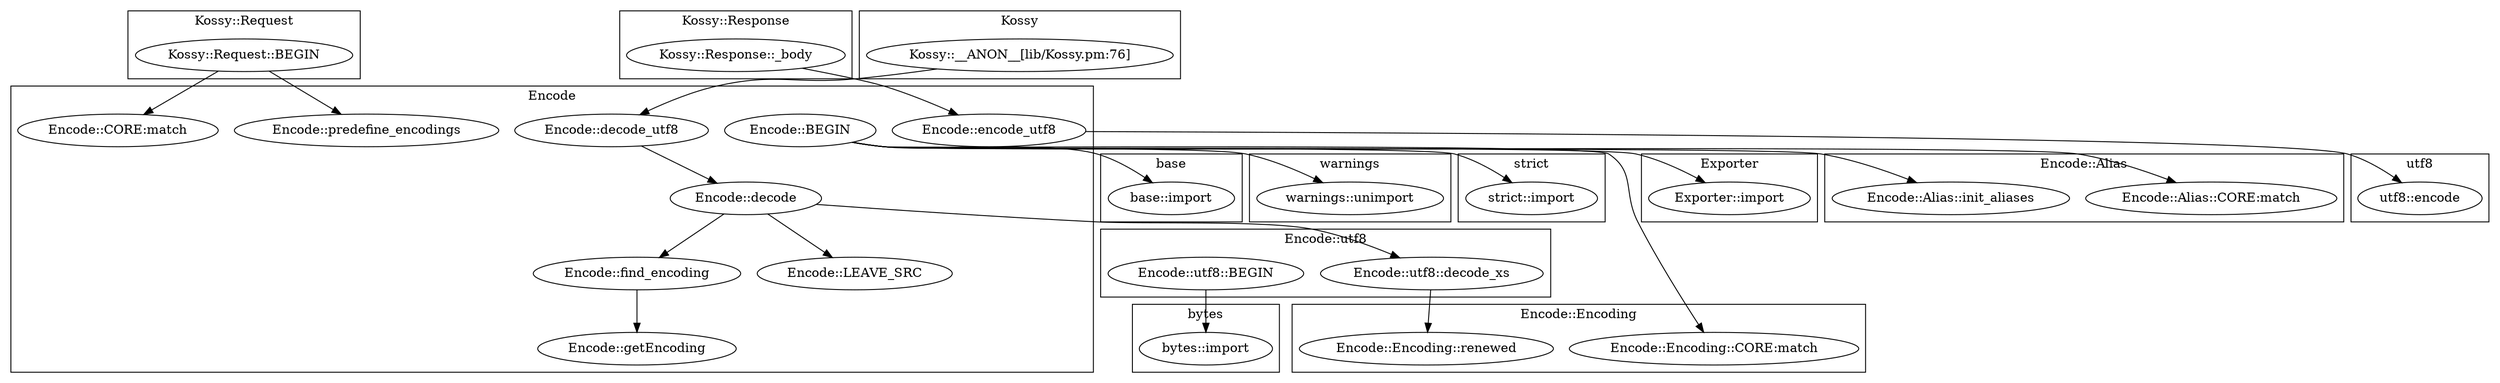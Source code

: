 digraph {
graph [overlap=false]
subgraph cluster_Encode {
	label="Encode";
	"Encode::BEGIN";
	"Encode::CORE:match";
	"Encode::predefine_encodings";
	"Encode::encode_utf8";
	"Encode::decode";
	"Encode::decode_utf8";
	"Encode::find_encoding";
	"Encode::getEncoding";
	"Encode::LEAVE_SRC";
}
subgraph cluster_base {
	label="base";
	"base::import";
}
subgraph cluster_warnings {
	label="warnings";
	"warnings::unimport";
}
subgraph cluster_strict {
	label="strict";
	"strict::import";
}
subgraph cluster_Encode_Encoding {
	label="Encode::Encoding";
	"Encode::Encoding::CORE:match";
	"Encode::Encoding::renewed";
}
subgraph cluster_Kossy_Request {
	label="Kossy::Request";
	"Kossy::Request::BEGIN";
}
subgraph cluster_bytes {
	label="bytes";
	"bytes::import";
}
subgraph cluster_Exporter {
	label="Exporter";
	"Exporter::import";
}
subgraph cluster_utf8 {
	label="utf8";
	"utf8::encode";
}
subgraph cluster_Kossy_Response {
	label="Kossy::Response";
	"Kossy::Response::_body";
}
subgraph cluster_Encode_utf8 {
	label="Encode::utf8";
	"Encode::utf8::BEGIN";
	"Encode::utf8::decode_xs";
}
subgraph cluster_Encode_Alias {
	label="Encode::Alias";
	"Encode::Alias::CORE:match";
	"Encode::Alias::init_aliases";
}
subgraph cluster_Kossy {
	label="Kossy";
	"Kossy::__ANON__[lib/Kossy.pm:76]";
}
"Encode::encode_utf8" -> "utf8::encode";
"Encode::decode" -> "Encode::utf8::decode_xs";
"Encode::decode" -> "Encode::find_encoding";
"Encode::utf8::BEGIN" -> "bytes::import";
"Encode::BEGIN" -> "warnings::unimport";
"Encode::BEGIN" -> "Exporter::import";
"Kossy::__ANON__[lib/Kossy.pm:76]" -> "Encode::decode_utf8";
"Encode::utf8::decode_xs" -> "Encode::Encoding::renewed";
"Encode::BEGIN" -> "base::import";
"Encode::find_encoding" -> "Encode::getEncoding";
"Encode::decode" -> "Encode::LEAVE_SRC";
"Kossy::Request::BEGIN" -> "Encode::CORE:match";
"Kossy::Request::BEGIN" -> "Encode::predefine_encodings";
"Kossy::Response::_body" -> "Encode::encode_utf8";
"Encode::decode_utf8" -> "Encode::decode";
"Encode::BEGIN" -> "Encode::Encoding::CORE:match";
"Encode::BEGIN" -> "Encode::Alias::CORE:match";
"Encode::BEGIN" -> "Encode::Alias::init_aliases";
"Encode::BEGIN" -> "strict::import";
}
